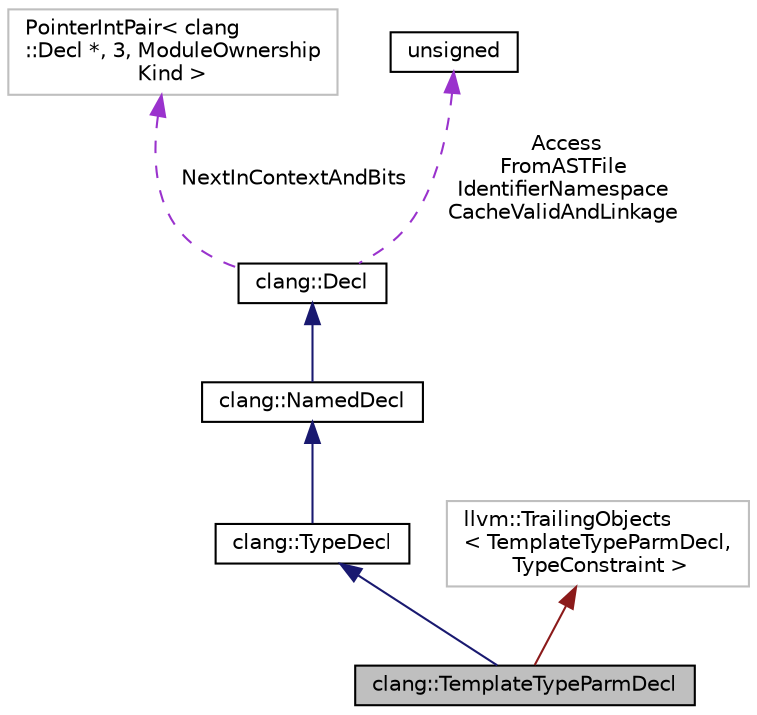 digraph "clang::TemplateTypeParmDecl"
{
 // LATEX_PDF_SIZE
  bgcolor="transparent";
  edge [fontname="Helvetica",fontsize="10",labelfontname="Helvetica",labelfontsize="10"];
  node [fontname="Helvetica",fontsize="10",shape=record];
  Node1 [label="clang::TemplateTypeParmDecl",height=0.2,width=0.4,color="black", fillcolor="grey75", style="filled", fontcolor="black",tooltip="Declaration of a template type parameter."];
  Node2 -> Node1 [dir="back",color="midnightblue",fontsize="10",style="solid",fontname="Helvetica"];
  Node2 [label="clang::TypeDecl",height=0.2,width=0.4,color="black",URL="$classclang_1_1TypeDecl.html",tooltip="Represents a declaration of a type."];
  Node3 -> Node2 [dir="back",color="midnightblue",fontsize="10",style="solid",fontname="Helvetica"];
  Node3 [label="clang::NamedDecl",height=0.2,width=0.4,color="black",URL="$classclang_1_1NamedDecl.html",tooltip="This represents a decl that may have a name."];
  Node4 -> Node3 [dir="back",color="midnightblue",fontsize="10",style="solid",fontname="Helvetica"];
  Node4 [label="clang::Decl",height=0.2,width=0.4,color="black",URL="$classclang_1_1Decl.html",tooltip="Decl - This represents one declaration (or definition), e.g."];
  Node5 -> Node4 [dir="back",color="darkorchid3",fontsize="10",style="dashed",label=" NextInContextAndBits" ,fontname="Helvetica"];
  Node5 [label="PointerIntPair\< clang\l::Decl *, 3, ModuleOwnership\lKind \>",height=0.2,width=0.4,color="grey75",tooltip=" "];
  Node6 -> Node4 [dir="back",color="darkorchid3",fontsize="10",style="dashed",label=" Access\nFromASTFile\nIdentifierNamespace\nCacheValidAndLinkage" ,fontname="Helvetica"];
  Node6 [label="unsigned",height=0.2,width=0.4,color="black",URL="$classunsigned.html",tooltip=" "];
  Node7 -> Node1 [dir="back",color="firebrick4",fontsize="10",style="solid",fontname="Helvetica"];
  Node7 [label="llvm::TrailingObjects\l\< TemplateTypeParmDecl,\l TypeConstraint \>",height=0.2,width=0.4,color="grey75",tooltip=" "];
}
